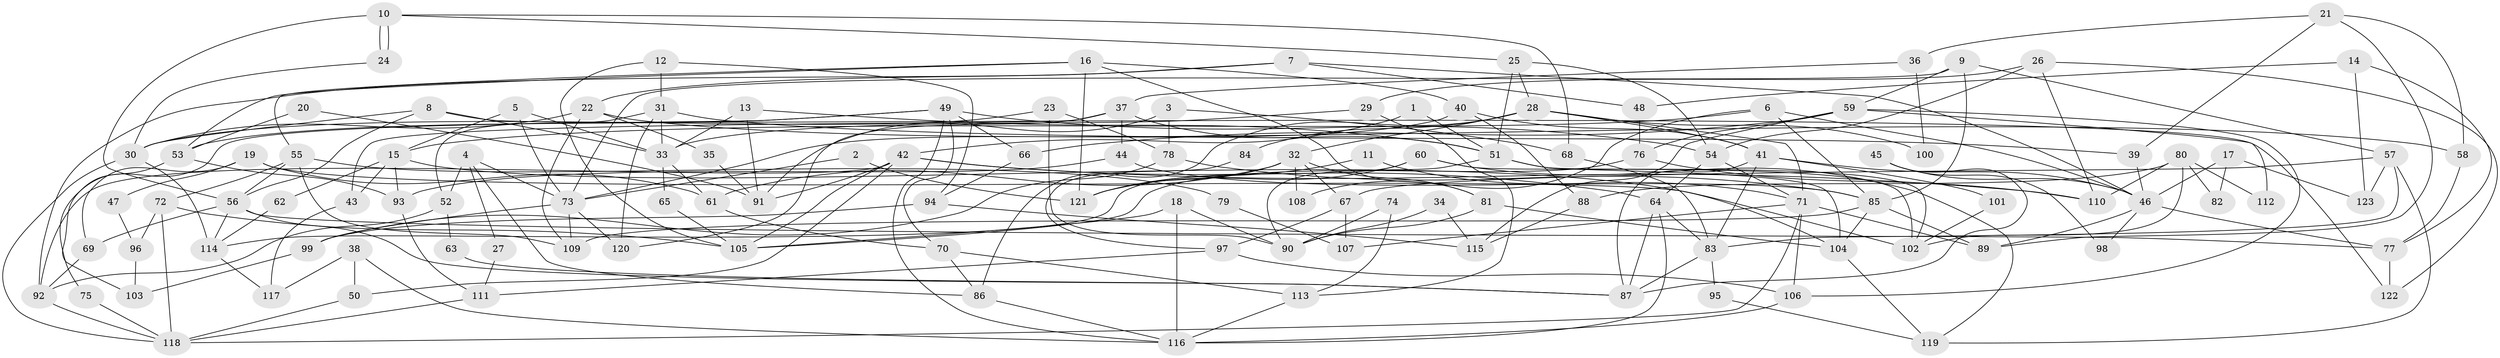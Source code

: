 // coarse degree distribution, {6: 0.08064516129032258, 12: 0.04838709677419355, 18: 0.016129032258064516, 3: 0.22580645161290322, 11: 0.04838709677419355, 7: 0.0967741935483871, 5: 0.0967741935483871, 8: 0.04838709677419355, 2: 0.14516129032258066, 4: 0.12903225806451613, 10: 0.016129032258064516, 9: 0.04838709677419355}
// Generated by graph-tools (version 1.1) at 2025/50/03/04/25 22:50:57]
// undirected, 123 vertices, 246 edges
graph export_dot {
  node [color=gray90,style=filled];
  1;
  2;
  3;
  4;
  5;
  6;
  7;
  8;
  9;
  10;
  11;
  12;
  13;
  14;
  15;
  16;
  17;
  18;
  19;
  20;
  21;
  22;
  23;
  24;
  25;
  26;
  27;
  28;
  29;
  30;
  31;
  32;
  33;
  34;
  35;
  36;
  37;
  38;
  39;
  40;
  41;
  42;
  43;
  44;
  45;
  46;
  47;
  48;
  49;
  50;
  51;
  52;
  53;
  54;
  55;
  56;
  57;
  58;
  59;
  60;
  61;
  62;
  63;
  64;
  65;
  66;
  67;
  68;
  69;
  70;
  71;
  72;
  73;
  74;
  75;
  76;
  77;
  78;
  79;
  80;
  81;
  82;
  83;
  84;
  85;
  86;
  87;
  88;
  89;
  90;
  91;
  92;
  93;
  94;
  95;
  96;
  97;
  98;
  99;
  100;
  101;
  102;
  103;
  104;
  105;
  106;
  107;
  108;
  109;
  110;
  111;
  112;
  113;
  114;
  115;
  116;
  117;
  118;
  119;
  120;
  121;
  122;
  123;
  1 -- 42;
  1 -- 51;
  2 -- 121;
  2 -- 73;
  3 -- 68;
  3 -- 78;
  3 -- 91;
  4 -- 86;
  4 -- 73;
  4 -- 27;
  4 -- 52;
  5 -- 33;
  5 -- 15;
  5 -- 73;
  6 -- 85;
  6 -- 46;
  6 -- 15;
  6 -- 108;
  7 -- 46;
  7 -- 22;
  7 -- 48;
  7 -- 92;
  8 -- 33;
  8 -- 56;
  8 -- 30;
  8 -- 122;
  9 -- 85;
  9 -- 73;
  9 -- 57;
  9 -- 59;
  10 -- 24;
  10 -- 24;
  10 -- 56;
  10 -- 25;
  10 -- 68;
  11 -- 71;
  11 -- 121;
  12 -- 94;
  12 -- 31;
  12 -- 105;
  13 -- 51;
  13 -- 91;
  13 -- 33;
  14 -- 77;
  14 -- 48;
  14 -- 123;
  15 -- 93;
  15 -- 43;
  15 -- 62;
  15 -- 104;
  16 -- 53;
  16 -- 55;
  16 -- 40;
  16 -- 81;
  16 -- 121;
  17 -- 46;
  17 -- 123;
  17 -- 82;
  18 -- 90;
  18 -- 105;
  18 -- 116;
  19 -- 102;
  19 -- 61;
  19 -- 47;
  19 -- 69;
  20 -- 91;
  20 -- 53;
  21 -- 58;
  21 -- 89;
  21 -- 36;
  21 -- 39;
  22 -- 30;
  22 -- 109;
  22 -- 35;
  22 -- 58;
  23 -- 90;
  23 -- 30;
  23 -- 78;
  24 -- 30;
  25 -- 28;
  25 -- 51;
  25 -- 54;
  26 -- 54;
  26 -- 122;
  26 -- 29;
  26 -- 110;
  27 -- 111;
  28 -- 41;
  28 -- 71;
  28 -- 32;
  28 -- 84;
  28 -- 86;
  28 -- 100;
  29 -- 33;
  29 -- 113;
  30 -- 118;
  30 -- 114;
  31 -- 52;
  31 -- 33;
  31 -- 39;
  31 -- 120;
  32 -- 81;
  32 -- 61;
  32 -- 67;
  32 -- 108;
  32 -- 121;
  33 -- 61;
  33 -- 65;
  34 -- 90;
  34 -- 115;
  35 -- 91;
  36 -- 37;
  36 -- 100;
  37 -- 43;
  37 -- 120;
  37 -- 44;
  37 -- 51;
  38 -- 116;
  38 -- 50;
  38 -- 117;
  39 -- 46;
  40 -- 73;
  40 -- 41;
  40 -- 88;
  41 -- 83;
  41 -- 46;
  41 -- 87;
  41 -- 101;
  42 -- 64;
  42 -- 110;
  42 -- 50;
  42 -- 91;
  42 -- 92;
  42 -- 105;
  43 -- 117;
  44 -- 85;
  44 -- 93;
  45 -- 46;
  45 -- 87;
  45 -- 98;
  46 -- 77;
  46 -- 89;
  46 -- 98;
  47 -- 96;
  48 -- 76;
  49 -- 70;
  49 -- 54;
  49 -- 53;
  49 -- 66;
  49 -- 75;
  49 -- 116;
  50 -- 118;
  51 -- 90;
  51 -- 102;
  51 -- 104;
  52 -- 92;
  52 -- 63;
  53 -- 93;
  53 -- 103;
  54 -- 64;
  54 -- 71;
  55 -- 56;
  55 -- 72;
  55 -- 79;
  55 -- 109;
  56 -- 69;
  56 -- 87;
  56 -- 77;
  56 -- 114;
  57 -- 119;
  57 -- 67;
  57 -- 83;
  57 -- 123;
  58 -- 77;
  59 -- 106;
  59 -- 66;
  59 -- 76;
  59 -- 112;
  59 -- 115;
  60 -- 114;
  60 -- 121;
  60 -- 102;
  60 -- 119;
  61 -- 70;
  62 -- 114;
  63 -- 87;
  64 -- 116;
  64 -- 83;
  64 -- 87;
  65 -- 105;
  66 -- 94;
  67 -- 97;
  67 -- 107;
  68 -- 83;
  69 -- 92;
  70 -- 113;
  70 -- 86;
  71 -- 89;
  71 -- 106;
  71 -- 107;
  71 -- 118;
  72 -- 118;
  72 -- 105;
  72 -- 96;
  73 -- 109;
  73 -- 99;
  73 -- 120;
  74 -- 90;
  74 -- 113;
  75 -- 118;
  76 -- 105;
  76 -- 110;
  77 -- 122;
  78 -- 99;
  78 -- 85;
  79 -- 107;
  80 -- 110;
  80 -- 102;
  80 -- 82;
  80 -- 88;
  80 -- 112;
  81 -- 104;
  81 -- 90;
  83 -- 87;
  83 -- 95;
  84 -- 97;
  85 -- 104;
  85 -- 89;
  85 -- 109;
  86 -- 116;
  88 -- 115;
  92 -- 118;
  93 -- 111;
  94 -- 115;
  94 -- 99;
  95 -- 119;
  96 -- 103;
  97 -- 106;
  97 -- 111;
  99 -- 103;
  101 -- 102;
  104 -- 119;
  106 -- 116;
  111 -- 118;
  113 -- 116;
  114 -- 117;
}
